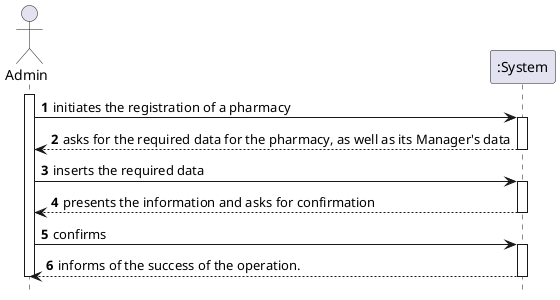 @startuml
autonumber
hide footbox

actor "Admin" as ADM
participant ":System" as SYST

activate ADM

ADM -> SYST : initiates the registration of a pharmacy
activate SYST
SYST --> ADM : asks for the required data for the pharmacy, as well as its Manager's data
deactivate SYST

ADM -> SYST : inserts the required data
activate SYST
SYST --> ADM : presents the information and asks for confirmation
deactivate SYST

ADM -> SYST : confirms
activate SYST
SYST --> ADM : informs of the success of the operation.
deactivate SYST

deactivate ADM

@enduml